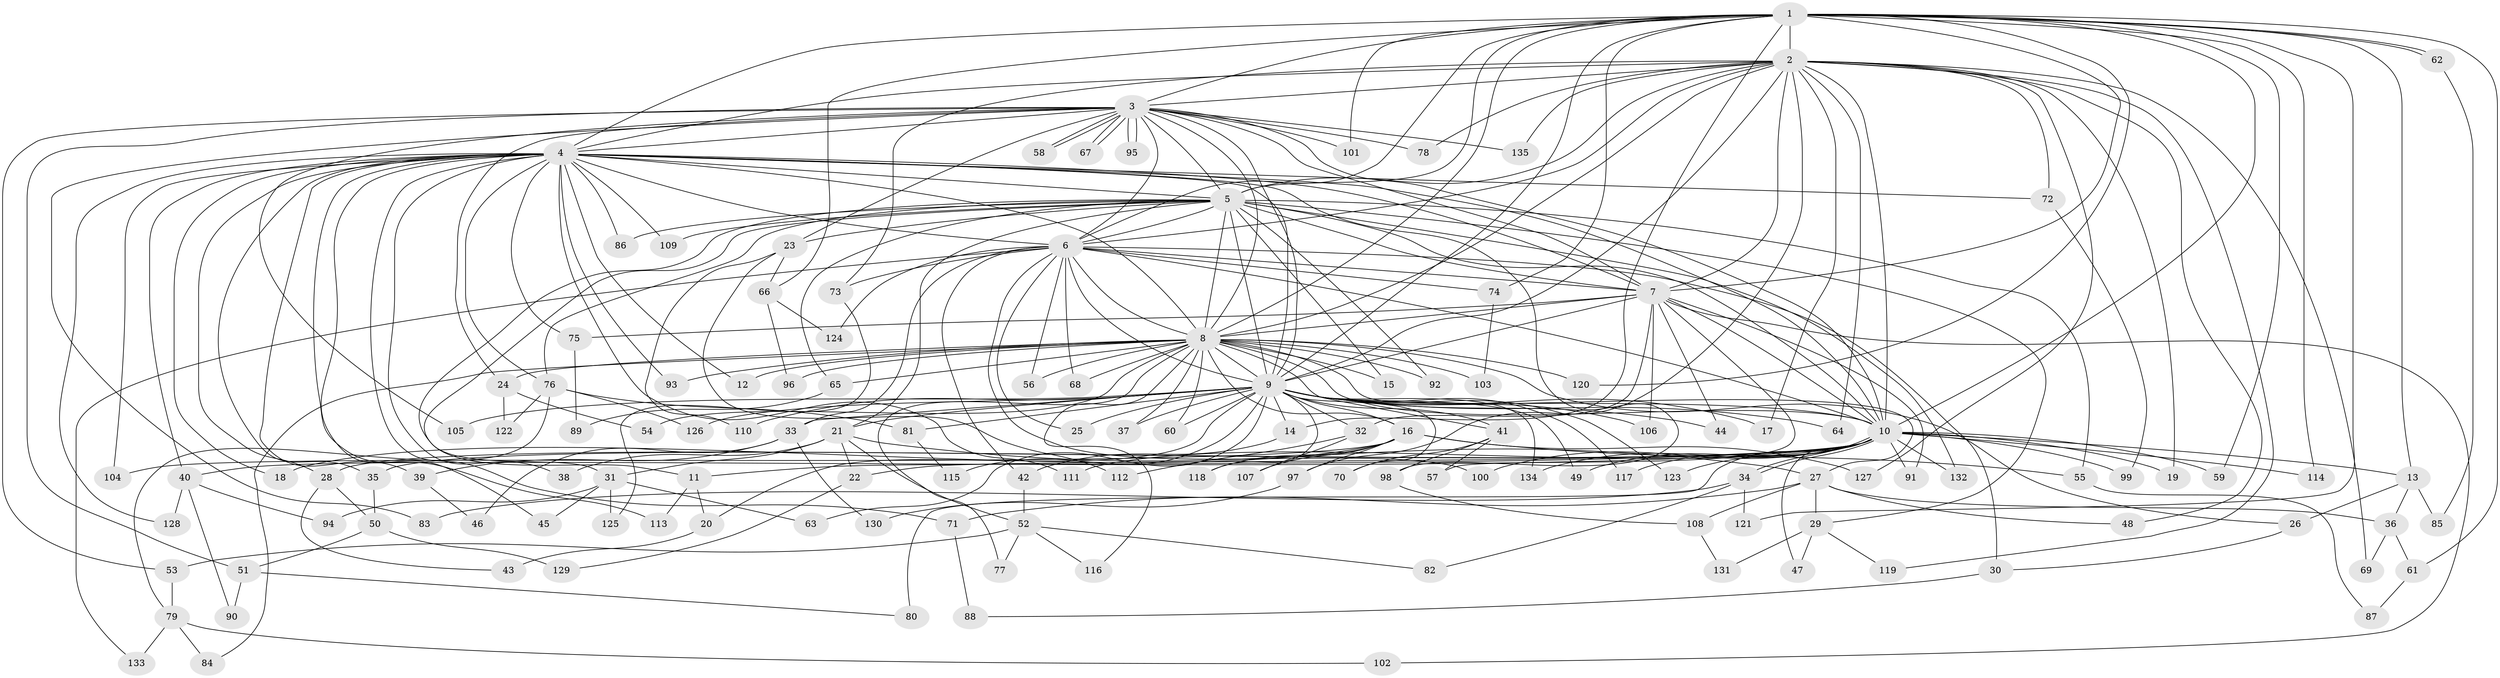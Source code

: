 // Generated by graph-tools (version 1.1) at 2025/25/03/09/25 03:25:50]
// undirected, 135 vertices, 295 edges
graph export_dot {
graph [start="1"]
  node [color=gray90,style=filled];
  1;
  2;
  3;
  4;
  5;
  6;
  7;
  8;
  9;
  10;
  11;
  12;
  13;
  14;
  15;
  16;
  17;
  18;
  19;
  20;
  21;
  22;
  23;
  24;
  25;
  26;
  27;
  28;
  29;
  30;
  31;
  32;
  33;
  34;
  35;
  36;
  37;
  38;
  39;
  40;
  41;
  42;
  43;
  44;
  45;
  46;
  47;
  48;
  49;
  50;
  51;
  52;
  53;
  54;
  55;
  56;
  57;
  58;
  59;
  60;
  61;
  62;
  63;
  64;
  65;
  66;
  67;
  68;
  69;
  70;
  71;
  72;
  73;
  74;
  75;
  76;
  77;
  78;
  79;
  80;
  81;
  82;
  83;
  84;
  85;
  86;
  87;
  88;
  89;
  90;
  91;
  92;
  93;
  94;
  95;
  96;
  97;
  98;
  99;
  100;
  101;
  102;
  103;
  104;
  105;
  106;
  107;
  108;
  109;
  110;
  111;
  112;
  113;
  114;
  115;
  116;
  117;
  118;
  119;
  120;
  121;
  122;
  123;
  124;
  125;
  126;
  127;
  128;
  129;
  130;
  131;
  132;
  133;
  134;
  135;
  1 -- 2;
  1 -- 3;
  1 -- 4;
  1 -- 5;
  1 -- 6;
  1 -- 7;
  1 -- 8;
  1 -- 9;
  1 -- 10;
  1 -- 13;
  1 -- 14;
  1 -- 59;
  1 -- 61;
  1 -- 62;
  1 -- 62;
  1 -- 66;
  1 -- 74;
  1 -- 101;
  1 -- 114;
  1 -- 120;
  1 -- 121;
  2 -- 3;
  2 -- 4;
  2 -- 5;
  2 -- 6;
  2 -- 7;
  2 -- 8;
  2 -- 9;
  2 -- 10;
  2 -- 17;
  2 -- 19;
  2 -- 48;
  2 -- 64;
  2 -- 69;
  2 -- 72;
  2 -- 73;
  2 -- 78;
  2 -- 97;
  2 -- 119;
  2 -- 127;
  2 -- 135;
  3 -- 4;
  3 -- 5;
  3 -- 6;
  3 -- 7;
  3 -- 8;
  3 -- 9;
  3 -- 10;
  3 -- 23;
  3 -- 24;
  3 -- 51;
  3 -- 53;
  3 -- 58;
  3 -- 58;
  3 -- 67;
  3 -- 67;
  3 -- 78;
  3 -- 83;
  3 -- 95;
  3 -- 95;
  3 -- 101;
  3 -- 105;
  3 -- 135;
  4 -- 5;
  4 -- 6;
  4 -- 7;
  4 -- 8;
  4 -- 9;
  4 -- 10;
  4 -- 12;
  4 -- 18;
  4 -- 28;
  4 -- 35;
  4 -- 38;
  4 -- 39;
  4 -- 40;
  4 -- 45;
  4 -- 71;
  4 -- 72;
  4 -- 75;
  4 -- 76;
  4 -- 86;
  4 -- 93;
  4 -- 98;
  4 -- 104;
  4 -- 109;
  4 -- 111;
  4 -- 113;
  4 -- 128;
  5 -- 6;
  5 -- 7;
  5 -- 8;
  5 -- 9;
  5 -- 10;
  5 -- 11;
  5 -- 15;
  5 -- 21;
  5 -- 23;
  5 -- 29;
  5 -- 31;
  5 -- 55;
  5 -- 65;
  5 -- 76;
  5 -- 86;
  5 -- 92;
  5 -- 109;
  5 -- 132;
  6 -- 7;
  6 -- 8;
  6 -- 9;
  6 -- 10;
  6 -- 25;
  6 -- 30;
  6 -- 33;
  6 -- 42;
  6 -- 56;
  6 -- 68;
  6 -- 73;
  6 -- 74;
  6 -- 100;
  6 -- 124;
  6 -- 133;
  7 -- 8;
  7 -- 9;
  7 -- 10;
  7 -- 32;
  7 -- 44;
  7 -- 57;
  7 -- 75;
  7 -- 91;
  7 -- 102;
  7 -- 106;
  8 -- 9;
  8 -- 10;
  8 -- 12;
  8 -- 15;
  8 -- 16;
  8 -- 24;
  8 -- 26;
  8 -- 27;
  8 -- 37;
  8 -- 41;
  8 -- 54;
  8 -- 56;
  8 -- 60;
  8 -- 65;
  8 -- 68;
  8 -- 77;
  8 -- 84;
  8 -- 92;
  8 -- 93;
  8 -- 96;
  8 -- 103;
  8 -- 116;
  8 -- 120;
  9 -- 10;
  9 -- 14;
  9 -- 16;
  9 -- 17;
  9 -- 20;
  9 -- 21;
  9 -- 25;
  9 -- 32;
  9 -- 33;
  9 -- 37;
  9 -- 41;
  9 -- 44;
  9 -- 49;
  9 -- 60;
  9 -- 63;
  9 -- 64;
  9 -- 70;
  9 -- 81;
  9 -- 105;
  9 -- 106;
  9 -- 110;
  9 -- 115;
  9 -- 117;
  9 -- 118;
  9 -- 123;
  9 -- 126;
  9 -- 134;
  10 -- 11;
  10 -- 13;
  10 -- 19;
  10 -- 22;
  10 -- 28;
  10 -- 34;
  10 -- 34;
  10 -- 35;
  10 -- 40;
  10 -- 47;
  10 -- 49;
  10 -- 59;
  10 -- 80;
  10 -- 91;
  10 -- 99;
  10 -- 100;
  10 -- 111;
  10 -- 114;
  10 -- 117;
  10 -- 123;
  10 -- 132;
  10 -- 134;
  11 -- 20;
  11 -- 113;
  13 -- 26;
  13 -- 36;
  13 -- 85;
  14 -- 42;
  16 -- 18;
  16 -- 55;
  16 -- 97;
  16 -- 104;
  16 -- 107;
  16 -- 118;
  16 -- 127;
  20 -- 43;
  21 -- 22;
  21 -- 27;
  21 -- 31;
  21 -- 38;
  21 -- 52;
  22 -- 129;
  23 -- 66;
  23 -- 110;
  23 -- 112;
  24 -- 54;
  24 -- 122;
  26 -- 30;
  27 -- 29;
  27 -- 36;
  27 -- 48;
  27 -- 71;
  27 -- 108;
  28 -- 43;
  28 -- 50;
  29 -- 47;
  29 -- 119;
  29 -- 131;
  30 -- 88;
  31 -- 45;
  31 -- 63;
  31 -- 94;
  31 -- 125;
  32 -- 107;
  32 -- 112;
  33 -- 39;
  33 -- 46;
  33 -- 130;
  34 -- 82;
  34 -- 83;
  34 -- 121;
  35 -- 50;
  36 -- 61;
  36 -- 69;
  39 -- 46;
  40 -- 90;
  40 -- 94;
  40 -- 128;
  41 -- 57;
  41 -- 70;
  41 -- 98;
  42 -- 52;
  50 -- 51;
  50 -- 129;
  51 -- 80;
  51 -- 90;
  52 -- 53;
  52 -- 77;
  52 -- 82;
  52 -- 116;
  53 -- 79;
  55 -- 87;
  61 -- 87;
  62 -- 85;
  65 -- 89;
  66 -- 96;
  66 -- 124;
  71 -- 88;
  72 -- 99;
  73 -- 125;
  74 -- 103;
  75 -- 89;
  76 -- 79;
  76 -- 81;
  76 -- 122;
  76 -- 126;
  79 -- 84;
  79 -- 102;
  79 -- 133;
  81 -- 115;
  97 -- 130;
  98 -- 108;
  108 -- 131;
}
